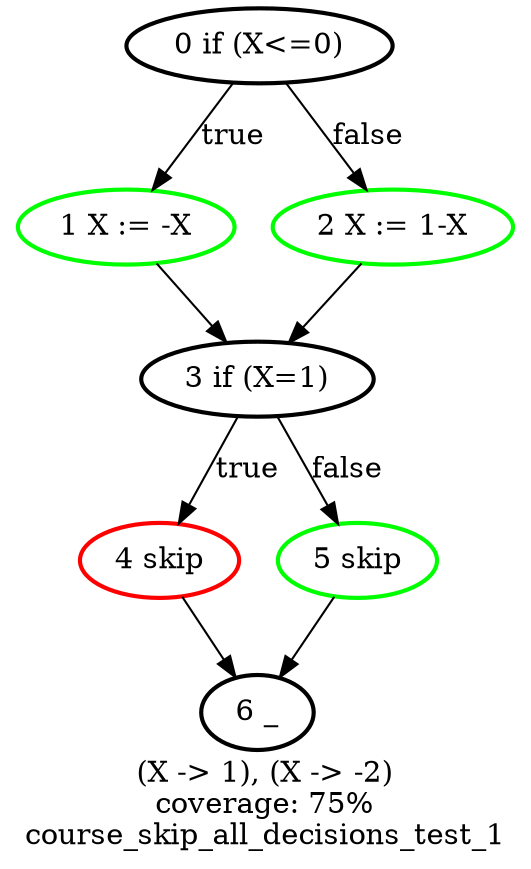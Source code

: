 digraph course_skip_all_decisions_test_1 {
	label = "(X -> 1), (X -> -2)
coverage: 75%
course_skip_all_decisions_test_1"
	"3 if (X=1)" -> "4 skip" [label = true]
	"4 skip" -> "6 _"
	"1 X := -X" -> "3 if (X=1)"
	"2 X := 1-X" -> "3 if (X=1)"
	"1 X := -X" [color = green, style = bold]
	"3 if (X=1)" [style = bold]
	"6 _" [style = bold]
	"5 skip" -> "6 _"
	"3 if (X=1)" -> "5 skip" [label = false]
	"5 skip" [color = green, style = bold]
	"0 if (X<=0)" -> "1 X := -X" [label = true]
	"4 skip" [color = red, style = bold]
	"2 X := 1-X" [color = green, style = bold]
	"0 if (X<=0)" [style = bold]
	"0 if (X<=0)" -> "2 X := 1-X" [label = false]
}